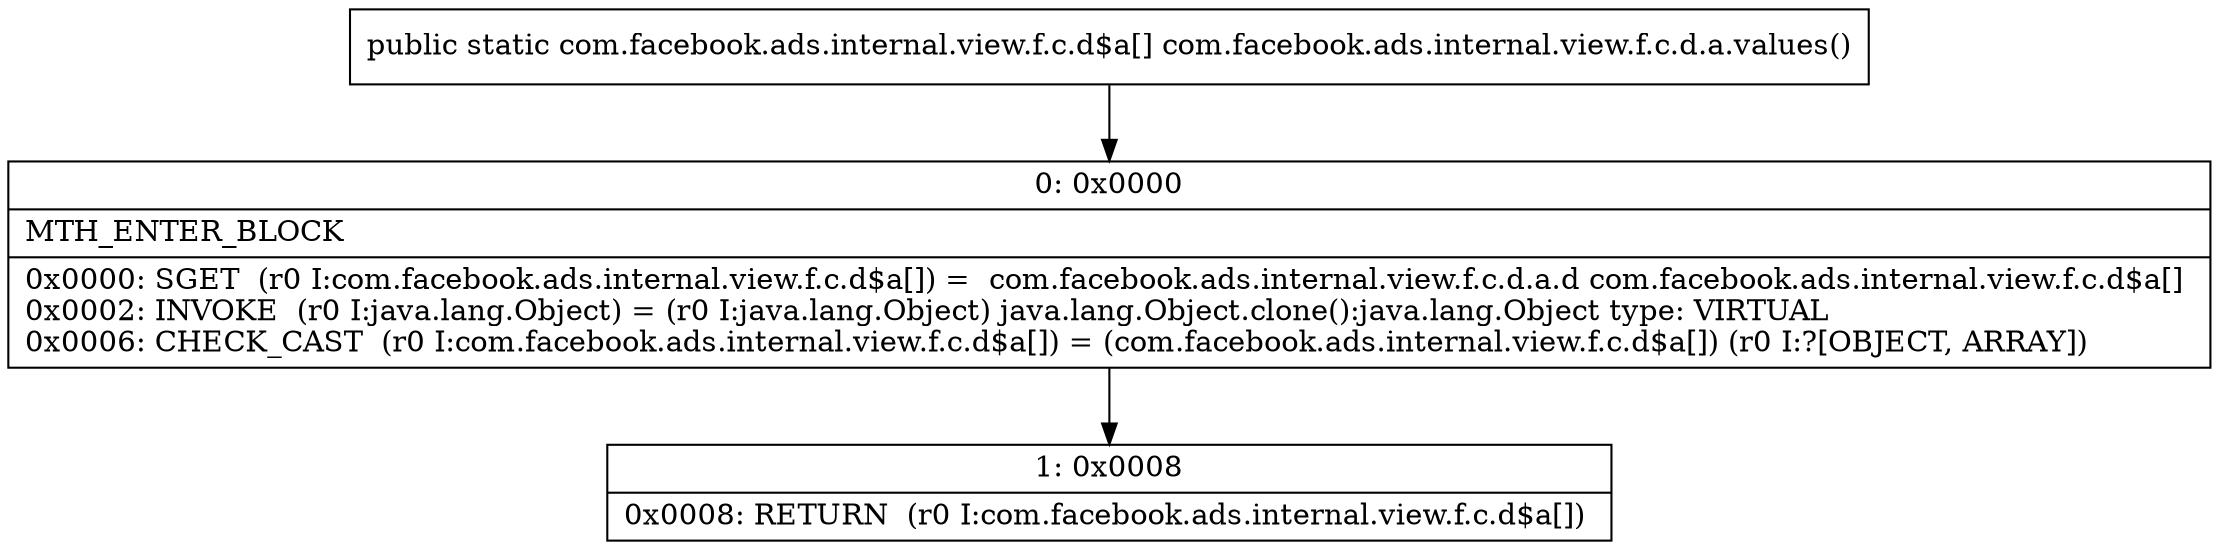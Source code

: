 digraph "CFG forcom.facebook.ads.internal.view.f.c.d.a.values()[Lcom\/facebook\/ads\/internal\/view\/f\/c\/d$a;" {
Node_0 [shape=record,label="{0\:\ 0x0000|MTH_ENTER_BLOCK\l|0x0000: SGET  (r0 I:com.facebook.ads.internal.view.f.c.d$a[]) =  com.facebook.ads.internal.view.f.c.d.a.d com.facebook.ads.internal.view.f.c.d$a[] \l0x0002: INVOKE  (r0 I:java.lang.Object) = (r0 I:java.lang.Object) java.lang.Object.clone():java.lang.Object type: VIRTUAL \l0x0006: CHECK_CAST  (r0 I:com.facebook.ads.internal.view.f.c.d$a[]) = (com.facebook.ads.internal.view.f.c.d$a[]) (r0 I:?[OBJECT, ARRAY]) \l}"];
Node_1 [shape=record,label="{1\:\ 0x0008|0x0008: RETURN  (r0 I:com.facebook.ads.internal.view.f.c.d$a[]) \l}"];
MethodNode[shape=record,label="{public static com.facebook.ads.internal.view.f.c.d$a[] com.facebook.ads.internal.view.f.c.d.a.values() }"];
MethodNode -> Node_0;
Node_0 -> Node_1;
}

